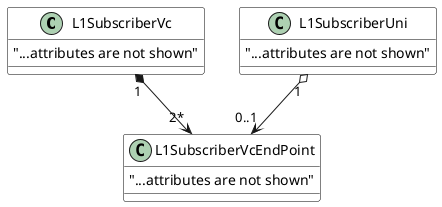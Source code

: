 @startuml
skinparam {
    ClassBackgroundColor White
    ClassBorderColor Black
}

class L1SubscriberVc {
    "...attributes are not shown"
}

class L1SubscriberVcEndPoint {
    "...attributes are not shown"
}

class L1SubscriberUni {
    "...attributes are not shown"
}



L1SubscriberVc "1" *-->"2*" L1SubscriberVcEndPoint
L1SubscriberUni "1" o-->"0..1" L1SubscriberVcEndPoint

@enduml